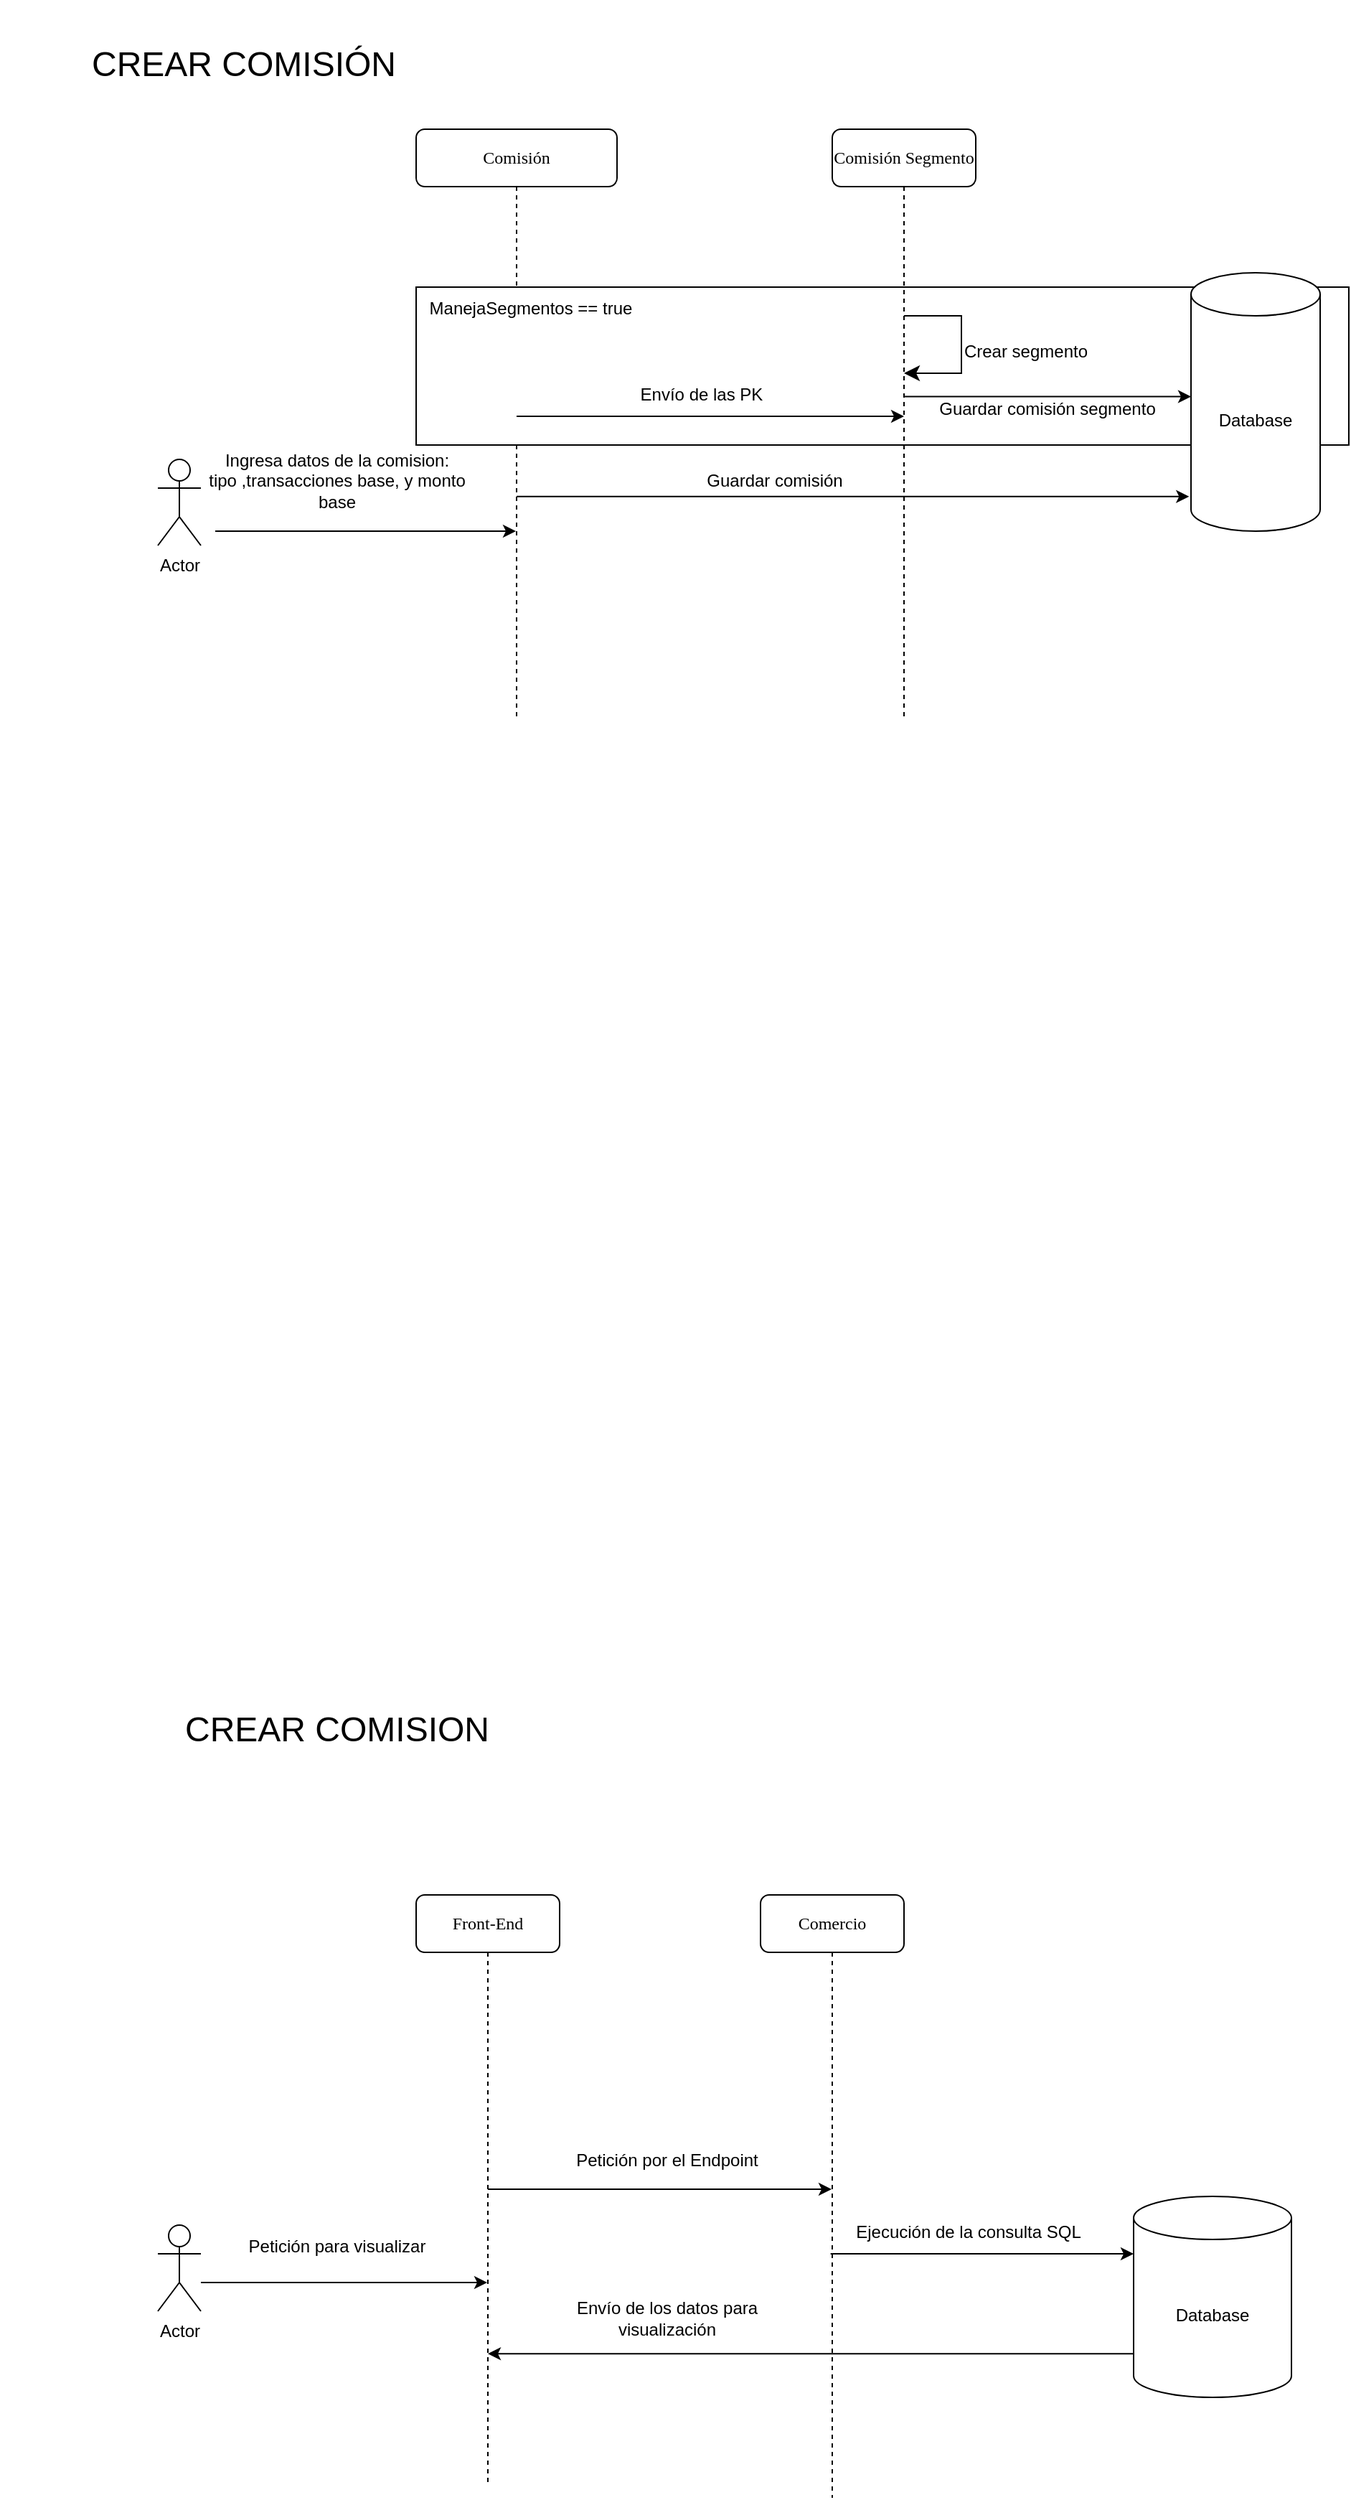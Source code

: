 <mxfile version="26.0.11">
  <diagram name="Página-1" id="pgAp8Lb_EBB5aLBCv9h4">
    <mxGraphModel dx="1318" dy="551" grid="1" gridSize="10" guides="1" tooltips="1" connect="1" arrows="1" fold="1" page="1" pageScale="1" pageWidth="827" pageHeight="1169" math="0" shadow="0">
      <root>
        <mxCell id="0" />
        <mxCell id="1" parent="0" />
        <mxCell id="G1G5ofTcemGSvDUs-Fhq-1" value="&lt;font style=&quot;font-size: 24px;&quot;&gt;CREAR COMISION&lt;/font&gt;" style="text;strokeColor=none;align=center;fillColor=none;html=1;verticalAlign=middle;whiteSpace=wrap;rounded=0;" parent="1" vertex="1">
          <mxGeometry x="85" y="1220" width="340" height="90" as="geometry" />
        </mxCell>
        <mxCell id="G1G5ofTcemGSvDUs-Fhq-2" value="Front-End" style="shape=umlLifeline;perimeter=lifelinePerimeter;whiteSpace=wrap;html=1;container=1;collapsible=0;recursiveResize=0;outlineConnect=0;rounded=1;shadow=0;comic=0;labelBackgroundColor=none;strokeWidth=1;fontFamily=Verdana;fontSize=12;align=center;" parent="1" vertex="1">
          <mxGeometry x="310" y="1380" width="100" height="410" as="geometry" />
        </mxCell>
        <mxCell id="G1G5ofTcemGSvDUs-Fhq-3" value="Actor" style="shape=umlActor;verticalLabelPosition=bottom;verticalAlign=top;html=1;outlineConnect=0;" parent="1" vertex="1">
          <mxGeometry x="130" y="1610" width="30" height="60" as="geometry" />
        </mxCell>
        <mxCell id="G1G5ofTcemGSvDUs-Fhq-4" value="" style="endArrow=classic;html=1;rounded=0;" parent="1" target="G1G5ofTcemGSvDUs-Fhq-2" edge="1">
          <mxGeometry width="50" height="50" relative="1" as="geometry">
            <mxPoint x="160" y="1650" as="sourcePoint" />
            <mxPoint x="320" y="1660" as="targetPoint" />
          </mxGeometry>
        </mxCell>
        <mxCell id="G1G5ofTcemGSvDUs-Fhq-5" value="Petición para visualizar" style="text;strokeColor=none;align=center;fillColor=none;html=1;verticalAlign=middle;whiteSpace=wrap;rounded=0;" parent="1" vertex="1">
          <mxGeometry x="160" y="1610" width="190" height="30" as="geometry" />
        </mxCell>
        <mxCell id="G1G5ofTcemGSvDUs-Fhq-6" value="Database" style="shape=cylinder3;whiteSpace=wrap;html=1;boundedLbl=1;backgroundOutline=1;size=15;" parent="1" vertex="1">
          <mxGeometry x="810" y="1590" width="110" height="140" as="geometry" />
        </mxCell>
        <mxCell id="G1G5ofTcemGSvDUs-Fhq-7" value="Comercio" style="shape=umlLifeline;perimeter=lifelinePerimeter;whiteSpace=wrap;html=1;container=1;collapsible=0;recursiveResize=0;outlineConnect=0;rounded=1;shadow=0;comic=0;labelBackgroundColor=none;strokeWidth=1;fontFamily=Verdana;fontSize=12;align=center;" parent="1" vertex="1">
          <mxGeometry x="550" y="1380" width="100" height="420" as="geometry" />
        </mxCell>
        <mxCell id="G1G5ofTcemGSvDUs-Fhq-8" value="" style="endArrow=classic;html=1;rounded=0;" parent="1" source="G1G5ofTcemGSvDUs-Fhq-2" target="G1G5ofTcemGSvDUs-Fhq-7" edge="1">
          <mxGeometry width="50" height="50" relative="1" as="geometry">
            <mxPoint x="230" y="1620" as="sourcePoint" />
            <mxPoint x="280" y="1570" as="targetPoint" />
          </mxGeometry>
        </mxCell>
        <mxCell id="G1G5ofTcemGSvDUs-Fhq-9" value="Petición por el Endpoint" style="text;strokeColor=none;align=center;fillColor=none;html=1;verticalAlign=middle;whiteSpace=wrap;rounded=0;" parent="1" vertex="1">
          <mxGeometry x="390" y="1550" width="190" height="30" as="geometry" />
        </mxCell>
        <mxCell id="G1G5ofTcemGSvDUs-Fhq-10" value="" style="endArrow=classic;html=1;rounded=0;entryX=0;entryY=0.5;entryDx=0;entryDy=0;entryPerimeter=0;" parent="1" edge="1">
          <mxGeometry width="50" height="50" relative="1" as="geometry">
            <mxPoint x="598.833" y="1630" as="sourcePoint" />
            <mxPoint x="810" y="1630" as="targetPoint" />
          </mxGeometry>
        </mxCell>
        <mxCell id="G1G5ofTcemGSvDUs-Fhq-11" value="Ejecución de la consulta SQL" style="text;strokeColor=none;align=center;fillColor=none;html=1;verticalAlign=middle;whiteSpace=wrap;rounded=0;" parent="1" vertex="1">
          <mxGeometry x="600" y="1600" width="190" height="30" as="geometry" />
        </mxCell>
        <mxCell id="G1G5ofTcemGSvDUs-Fhq-12" value="" style="endArrow=classic;html=1;rounded=0;exitX=-0.004;exitY=0.783;exitDx=0;exitDy=0;exitPerimeter=0;" parent="1" source="G1G5ofTcemGSvDUs-Fhq-6" target="G1G5ofTcemGSvDUs-Fhq-2" edge="1">
          <mxGeometry width="50" height="50" relative="1" as="geometry">
            <mxPoint x="640" y="1740" as="sourcePoint" />
            <mxPoint x="690" y="1690" as="targetPoint" />
          </mxGeometry>
        </mxCell>
        <mxCell id="G1G5ofTcemGSvDUs-Fhq-13" value="Envío de los datos para visualización" style="text;strokeColor=none;align=center;fillColor=none;html=1;verticalAlign=middle;whiteSpace=wrap;rounded=0;" parent="1" vertex="1">
          <mxGeometry x="390" y="1660" width="190" height="30" as="geometry" />
        </mxCell>
        <mxCell id="G1G5ofTcemGSvDUs-Fhq-14" value="Comisión" style="shape=umlLifeline;perimeter=lifelinePerimeter;whiteSpace=wrap;html=1;container=1;collapsible=0;recursiveResize=0;outlineConnect=0;rounded=1;shadow=0;comic=0;labelBackgroundColor=none;strokeWidth=1;fontFamily=Verdana;fontSize=12;align=center;" parent="1" vertex="1">
          <mxGeometry x="310" y="150" width="140" height="410" as="geometry" />
        </mxCell>
        <mxCell id="G1G5ofTcemGSvDUs-Fhq-32" value="" style="rounded=0;whiteSpace=wrap;html=1;" parent="G1G5ofTcemGSvDUs-Fhq-14" vertex="1">
          <mxGeometry y="110" width="650" height="110" as="geometry" />
        </mxCell>
        <mxCell id="MppJeXj2Nu261NJ9vOYk-1" value="ManejaSegmentos == true" style="text;strokeColor=none;align=center;fillColor=none;html=1;verticalAlign=middle;whiteSpace=wrap;rounded=0;" parent="G1G5ofTcemGSvDUs-Fhq-14" vertex="1">
          <mxGeometry x="-10" y="110" width="180" height="30" as="geometry" />
        </mxCell>
        <mxCell id="Lr6DO670EFlfs5A5_Lhs-2" value="Envío de las PK" style="text;strokeColor=none;align=center;fillColor=none;html=1;verticalAlign=middle;whiteSpace=wrap;rounded=0;" parent="G1G5ofTcemGSvDUs-Fhq-14" vertex="1">
          <mxGeometry x="104" y="170" width="190" height="30" as="geometry" />
        </mxCell>
        <mxCell id="Lr6DO670EFlfs5A5_Lhs-6" value="Crear segmento" style="text;strokeColor=none;align=center;fillColor=none;html=1;verticalAlign=middle;whiteSpace=wrap;rounded=0;" parent="G1G5ofTcemGSvDUs-Fhq-14" vertex="1">
          <mxGeometry x="330" y="140" width="190" height="30" as="geometry" />
        </mxCell>
        <mxCell id="Lr6DO670EFlfs5A5_Lhs-8" value="Guardar comisión segmento" style="text;strokeColor=none;align=center;fillColor=none;html=1;verticalAlign=middle;whiteSpace=wrap;rounded=0;" parent="G1G5ofTcemGSvDUs-Fhq-14" vertex="1">
          <mxGeometry x="340" y="180" width="200" height="30" as="geometry" />
        </mxCell>
        <mxCell id="G1G5ofTcemGSvDUs-Fhq-15" value="Actor" style="shape=umlActor;verticalLabelPosition=bottom;verticalAlign=top;html=1;outlineConnect=0;" parent="1" vertex="1">
          <mxGeometry x="130" y="380" width="30" height="60" as="geometry" />
        </mxCell>
        <mxCell id="G1G5ofTcemGSvDUs-Fhq-18" value="Ingresa datos de la comision:&lt;div&gt;tipo ,transacciones base, y monto base&lt;/div&gt;" style="text;strokeColor=none;align=center;fillColor=none;html=1;verticalAlign=middle;whiteSpace=wrap;rounded=0;" parent="1" vertex="1">
          <mxGeometry x="160" y="380" width="190" height="30" as="geometry" />
        </mxCell>
        <mxCell id="G1G5ofTcemGSvDUs-Fhq-30" value="&lt;font style=&quot;font-size: 24px;&quot;&gt;CREAR COMISIÓN&lt;/font&gt;" style="text;strokeColor=none;align=center;fillColor=none;html=1;verticalAlign=middle;whiteSpace=wrap;rounded=0;" parent="1" vertex="1">
          <mxGeometry x="20" y="60" width="340" height="90" as="geometry" />
        </mxCell>
        <mxCell id="G1G5ofTcemGSvDUs-Fhq-31" value="Comisión Segmento" style="shape=umlLifeline;perimeter=lifelinePerimeter;whiteSpace=wrap;html=1;container=1;collapsible=0;recursiveResize=0;outlineConnect=0;rounded=1;shadow=0;comic=0;labelBackgroundColor=none;strokeWidth=1;fontFamily=Verdana;fontSize=12;align=center;" parent="1" vertex="1">
          <mxGeometry x="600" y="150" width="100" height="410" as="geometry" />
        </mxCell>
        <mxCell id="Lr6DO670EFlfs5A5_Lhs-1" value="" style="endArrow=classic;html=1;rounded=0;" parent="G1G5ofTcemGSvDUs-Fhq-31" edge="1" source="G1G5ofTcemGSvDUs-Fhq-14">
          <mxGeometry width="50" height="50" relative="1" as="geometry">
            <mxPoint x="-150" y="200" as="sourcePoint" />
            <mxPoint x="50" y="200" as="targetPoint" />
          </mxGeometry>
        </mxCell>
        <mxCell id="Lr6DO670EFlfs5A5_Lhs-4" value="" style="edgeStyle=elbowEdgeStyle;elbow=horizontal;endArrow=classic;html=1;curved=0;rounded=0;endSize=8;startSize=8;" parent="G1G5ofTcemGSvDUs-Fhq-31" edge="1">
          <mxGeometry width="50" height="50" relative="1" as="geometry">
            <mxPoint x="50" y="130" as="sourcePoint" />
            <mxPoint x="50" y="170" as="targetPoint" />
            <Array as="points">
              <mxPoint x="90" y="150" />
            </Array>
          </mxGeometry>
        </mxCell>
        <mxCell id="G1G5ofTcemGSvDUs-Fhq-34" value="Database" style="shape=cylinder3;whiteSpace=wrap;html=1;boundedLbl=1;backgroundOutline=1;size=15;" parent="1" vertex="1">
          <mxGeometry x="850" y="250" width="90" height="180" as="geometry" />
        </mxCell>
        <mxCell id="Lr6DO670EFlfs5A5_Lhs-7" value="" style="endArrow=classic;html=1;rounded=0;" parent="1" edge="1" target="G1G5ofTcemGSvDUs-Fhq-14">
          <mxGeometry width="50" height="50" relative="1" as="geometry">
            <mxPoint x="170" y="430" as="sourcePoint" />
            <mxPoint x="370" y="430" as="targetPoint" />
          </mxGeometry>
        </mxCell>
        <mxCell id="G1G5ofTcemGSvDUs-Fhq-16" value="" style="endArrow=classic;html=1;rounded=0;entryX=0;entryY=0;entryDx=0;entryDy=86.25;entryPerimeter=0;" parent="1" edge="1" target="G1G5ofTcemGSvDUs-Fhq-34" source="G1G5ofTcemGSvDUs-Fhq-31">
          <mxGeometry width="50" height="50" relative="1" as="geometry">
            <mxPoint x="660" y="334.5" as="sourcePoint" />
            <mxPoint x="840" y="334.5" as="targetPoint" />
            <Array as="points" />
          </mxGeometry>
        </mxCell>
        <mxCell id="Wm8nxT1n6YnC8DXKBqLX-1" value="" style="endArrow=classic;html=1;rounded=0;entryX=-0.015;entryY=0.866;entryDx=0;entryDy=0;entryPerimeter=0;" edge="1" parent="1" source="G1G5ofTcemGSvDUs-Fhq-14" target="G1G5ofTcemGSvDUs-Fhq-34">
          <mxGeometry width="50" height="50" relative="1" as="geometry">
            <mxPoint x="690" y="380" as="sourcePoint" />
            <mxPoint x="740" y="330" as="targetPoint" />
          </mxGeometry>
        </mxCell>
        <mxCell id="Wm8nxT1n6YnC8DXKBqLX-2" value="Guardar comisión" style="text;strokeColor=none;align=center;fillColor=none;html=1;verticalAlign=middle;whiteSpace=wrap;rounded=0;" vertex="1" parent="1">
          <mxGeometry x="460" y="380" width="200" height="30" as="geometry" />
        </mxCell>
      </root>
    </mxGraphModel>
  </diagram>
</mxfile>
